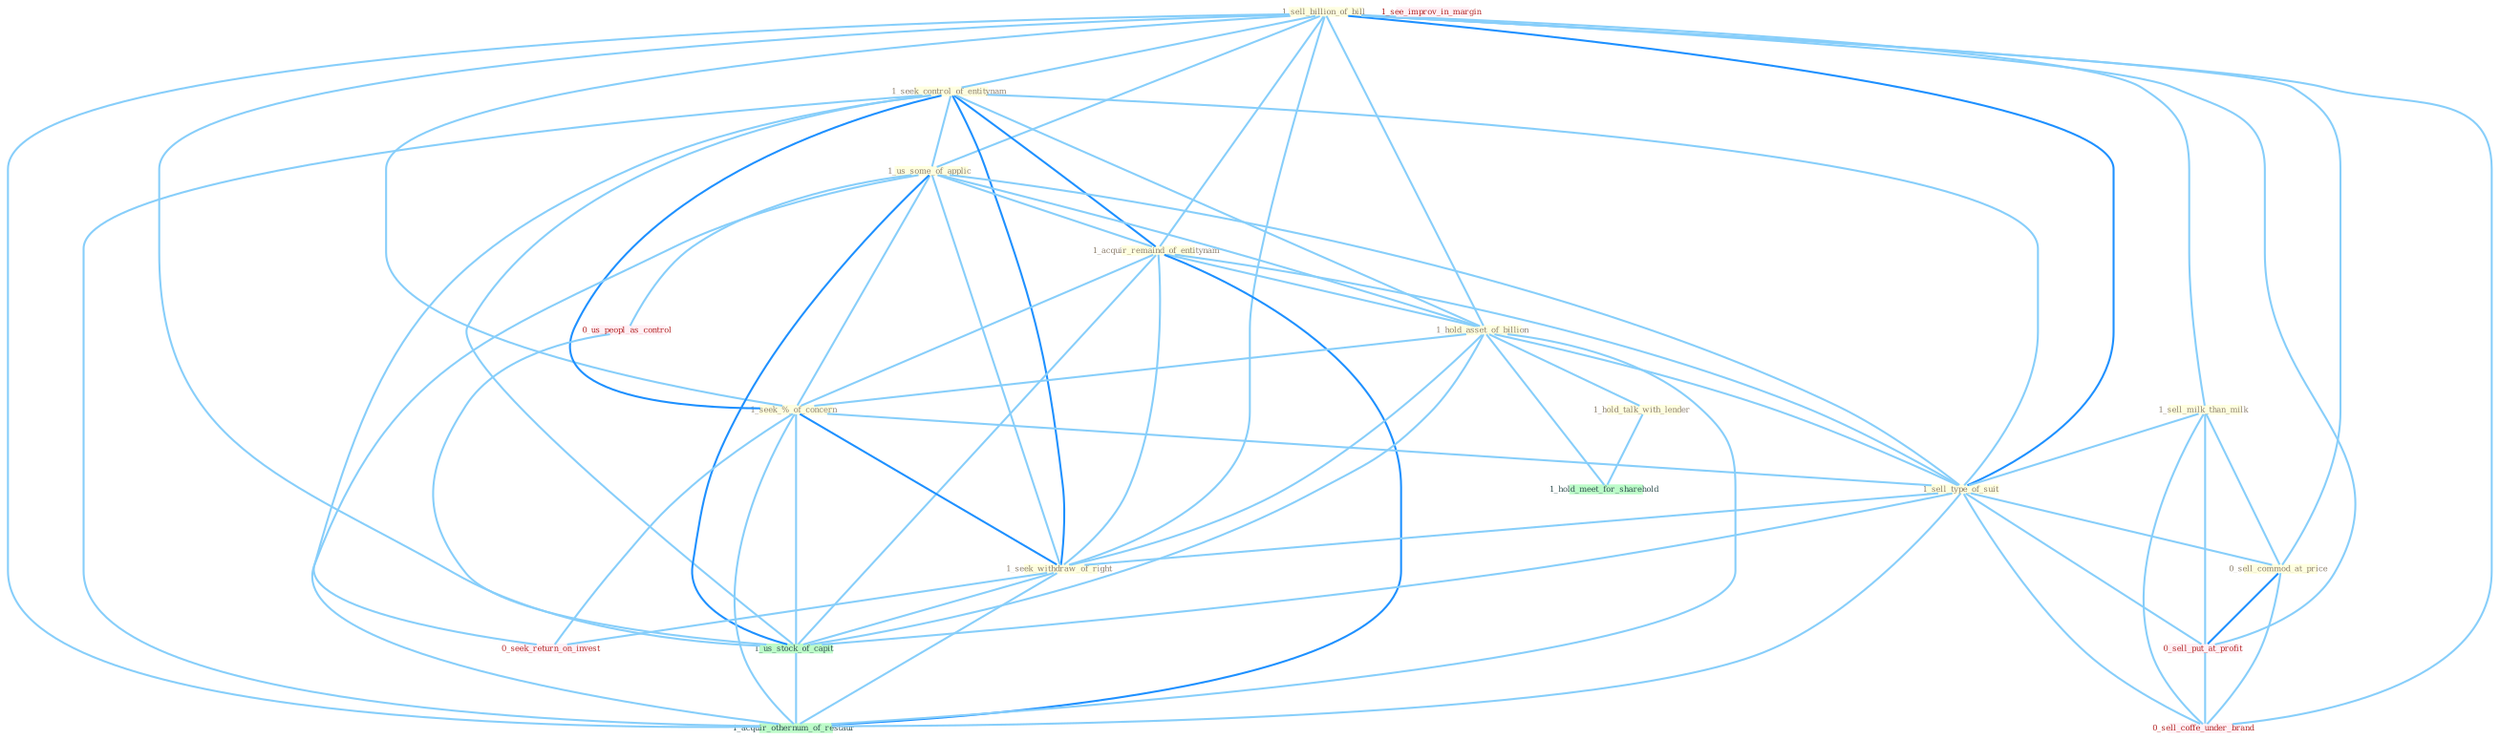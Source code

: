 Graph G{ 
    node
    [shape=polygon,style=filled,width=.5,height=.06,color="#BDFCC9",fixedsize=true,fontsize=4,
    fontcolor="#2f4f4f"];
    {node
    [color="#ffffe0", fontcolor="#8b7d6b"] "1_sell_billion_of_bill " "1_seek_control_of_entitynam " "1_us_some_of_applic " "1_sell_milk_than_milk " "1_acquir_remaind_of_entitynam " "1_hold_asset_of_billion " "1_seek_%_of_concern " "1_sell_type_of_suit " "1_hold_talk_with_lender " "0_sell_commod_at_price " "1_seek_withdraw_of_right "}
{node [color="#fff0f5", fontcolor="#b22222"] "0_us_peopl_as_control " "0_sell_put_at_profit " "0_seek_return_on_invest " "1_see_improv_in_margin " "0_sell_coffe_under_brand "}
edge [color="#B0E2FF"];

	"1_sell_billion_of_bill " -- "1_seek_control_of_entitynam " [w="1", color="#87cefa" ];
	"1_sell_billion_of_bill " -- "1_us_some_of_applic " [w="1", color="#87cefa" ];
	"1_sell_billion_of_bill " -- "1_sell_milk_than_milk " [w="1", color="#87cefa" ];
	"1_sell_billion_of_bill " -- "1_acquir_remaind_of_entitynam " [w="1", color="#87cefa" ];
	"1_sell_billion_of_bill " -- "1_hold_asset_of_billion " [w="1", color="#87cefa" ];
	"1_sell_billion_of_bill " -- "1_seek_%_of_concern " [w="1", color="#87cefa" ];
	"1_sell_billion_of_bill " -- "1_sell_type_of_suit " [w="2", color="#1e90ff" , len=0.8];
	"1_sell_billion_of_bill " -- "0_sell_commod_at_price " [w="1", color="#87cefa" ];
	"1_sell_billion_of_bill " -- "1_seek_withdraw_of_right " [w="1", color="#87cefa" ];
	"1_sell_billion_of_bill " -- "0_sell_put_at_profit " [w="1", color="#87cefa" ];
	"1_sell_billion_of_bill " -- "1_us_stock_of_capit " [w="1", color="#87cefa" ];
	"1_sell_billion_of_bill " -- "0_sell_coffe_under_brand " [w="1", color="#87cefa" ];
	"1_sell_billion_of_bill " -- "1_acquir_othernum_of_restaur " [w="1", color="#87cefa" ];
	"1_seek_control_of_entitynam " -- "1_us_some_of_applic " [w="1", color="#87cefa" ];
	"1_seek_control_of_entitynam " -- "1_acquir_remaind_of_entitynam " [w="2", color="#1e90ff" , len=0.8];
	"1_seek_control_of_entitynam " -- "1_hold_asset_of_billion " [w="1", color="#87cefa" ];
	"1_seek_control_of_entitynam " -- "1_seek_%_of_concern " [w="2", color="#1e90ff" , len=0.8];
	"1_seek_control_of_entitynam " -- "1_sell_type_of_suit " [w="1", color="#87cefa" ];
	"1_seek_control_of_entitynam " -- "1_seek_withdraw_of_right " [w="2", color="#1e90ff" , len=0.8];
	"1_seek_control_of_entitynam " -- "0_seek_return_on_invest " [w="1", color="#87cefa" ];
	"1_seek_control_of_entitynam " -- "1_us_stock_of_capit " [w="1", color="#87cefa" ];
	"1_seek_control_of_entitynam " -- "1_acquir_othernum_of_restaur " [w="1", color="#87cefa" ];
	"1_us_some_of_applic " -- "1_acquir_remaind_of_entitynam " [w="1", color="#87cefa" ];
	"1_us_some_of_applic " -- "1_hold_asset_of_billion " [w="1", color="#87cefa" ];
	"1_us_some_of_applic " -- "1_seek_%_of_concern " [w="1", color="#87cefa" ];
	"1_us_some_of_applic " -- "1_sell_type_of_suit " [w="1", color="#87cefa" ];
	"1_us_some_of_applic " -- "1_seek_withdraw_of_right " [w="1", color="#87cefa" ];
	"1_us_some_of_applic " -- "0_us_peopl_as_control " [w="1", color="#87cefa" ];
	"1_us_some_of_applic " -- "1_us_stock_of_capit " [w="2", color="#1e90ff" , len=0.8];
	"1_us_some_of_applic " -- "1_acquir_othernum_of_restaur " [w="1", color="#87cefa" ];
	"1_sell_milk_than_milk " -- "1_sell_type_of_suit " [w="1", color="#87cefa" ];
	"1_sell_milk_than_milk " -- "0_sell_commod_at_price " [w="1", color="#87cefa" ];
	"1_sell_milk_than_milk " -- "0_sell_put_at_profit " [w="1", color="#87cefa" ];
	"1_sell_milk_than_milk " -- "0_sell_coffe_under_brand " [w="1", color="#87cefa" ];
	"1_acquir_remaind_of_entitynam " -- "1_hold_asset_of_billion " [w="1", color="#87cefa" ];
	"1_acquir_remaind_of_entitynam " -- "1_seek_%_of_concern " [w="1", color="#87cefa" ];
	"1_acquir_remaind_of_entitynam " -- "1_sell_type_of_suit " [w="1", color="#87cefa" ];
	"1_acquir_remaind_of_entitynam " -- "1_seek_withdraw_of_right " [w="1", color="#87cefa" ];
	"1_acquir_remaind_of_entitynam " -- "1_us_stock_of_capit " [w="1", color="#87cefa" ];
	"1_acquir_remaind_of_entitynam " -- "1_acquir_othernum_of_restaur " [w="2", color="#1e90ff" , len=0.8];
	"1_hold_asset_of_billion " -- "1_seek_%_of_concern " [w="1", color="#87cefa" ];
	"1_hold_asset_of_billion " -- "1_sell_type_of_suit " [w="1", color="#87cefa" ];
	"1_hold_asset_of_billion " -- "1_hold_talk_with_lender " [w="1", color="#87cefa" ];
	"1_hold_asset_of_billion " -- "1_seek_withdraw_of_right " [w="1", color="#87cefa" ];
	"1_hold_asset_of_billion " -- "1_us_stock_of_capit " [w="1", color="#87cefa" ];
	"1_hold_asset_of_billion " -- "1_hold_meet_for_sharehold " [w="1", color="#87cefa" ];
	"1_hold_asset_of_billion " -- "1_acquir_othernum_of_restaur " [w="1", color="#87cefa" ];
	"1_seek_%_of_concern " -- "1_sell_type_of_suit " [w="1", color="#87cefa" ];
	"1_seek_%_of_concern " -- "1_seek_withdraw_of_right " [w="2", color="#1e90ff" , len=0.8];
	"1_seek_%_of_concern " -- "0_seek_return_on_invest " [w="1", color="#87cefa" ];
	"1_seek_%_of_concern " -- "1_us_stock_of_capit " [w="1", color="#87cefa" ];
	"1_seek_%_of_concern " -- "1_acquir_othernum_of_restaur " [w="1", color="#87cefa" ];
	"1_sell_type_of_suit " -- "0_sell_commod_at_price " [w="1", color="#87cefa" ];
	"1_sell_type_of_suit " -- "1_seek_withdraw_of_right " [w="1", color="#87cefa" ];
	"1_sell_type_of_suit " -- "0_sell_put_at_profit " [w="1", color="#87cefa" ];
	"1_sell_type_of_suit " -- "1_us_stock_of_capit " [w="1", color="#87cefa" ];
	"1_sell_type_of_suit " -- "0_sell_coffe_under_brand " [w="1", color="#87cefa" ];
	"1_sell_type_of_suit " -- "1_acquir_othernum_of_restaur " [w="1", color="#87cefa" ];
	"1_hold_talk_with_lender " -- "1_hold_meet_for_sharehold " [w="1", color="#87cefa" ];
	"0_sell_commod_at_price " -- "0_sell_put_at_profit " [w="2", color="#1e90ff" , len=0.8];
	"0_sell_commod_at_price " -- "0_sell_coffe_under_brand " [w="1", color="#87cefa" ];
	"1_seek_withdraw_of_right " -- "0_seek_return_on_invest " [w="1", color="#87cefa" ];
	"1_seek_withdraw_of_right " -- "1_us_stock_of_capit " [w="1", color="#87cefa" ];
	"1_seek_withdraw_of_right " -- "1_acquir_othernum_of_restaur " [w="1", color="#87cefa" ];
	"0_us_peopl_as_control " -- "1_us_stock_of_capit " [w="1", color="#87cefa" ];
	"0_sell_put_at_profit " -- "0_sell_coffe_under_brand " [w="1", color="#87cefa" ];
	"1_us_stock_of_capit " -- "1_acquir_othernum_of_restaur " [w="1", color="#87cefa" ];
}